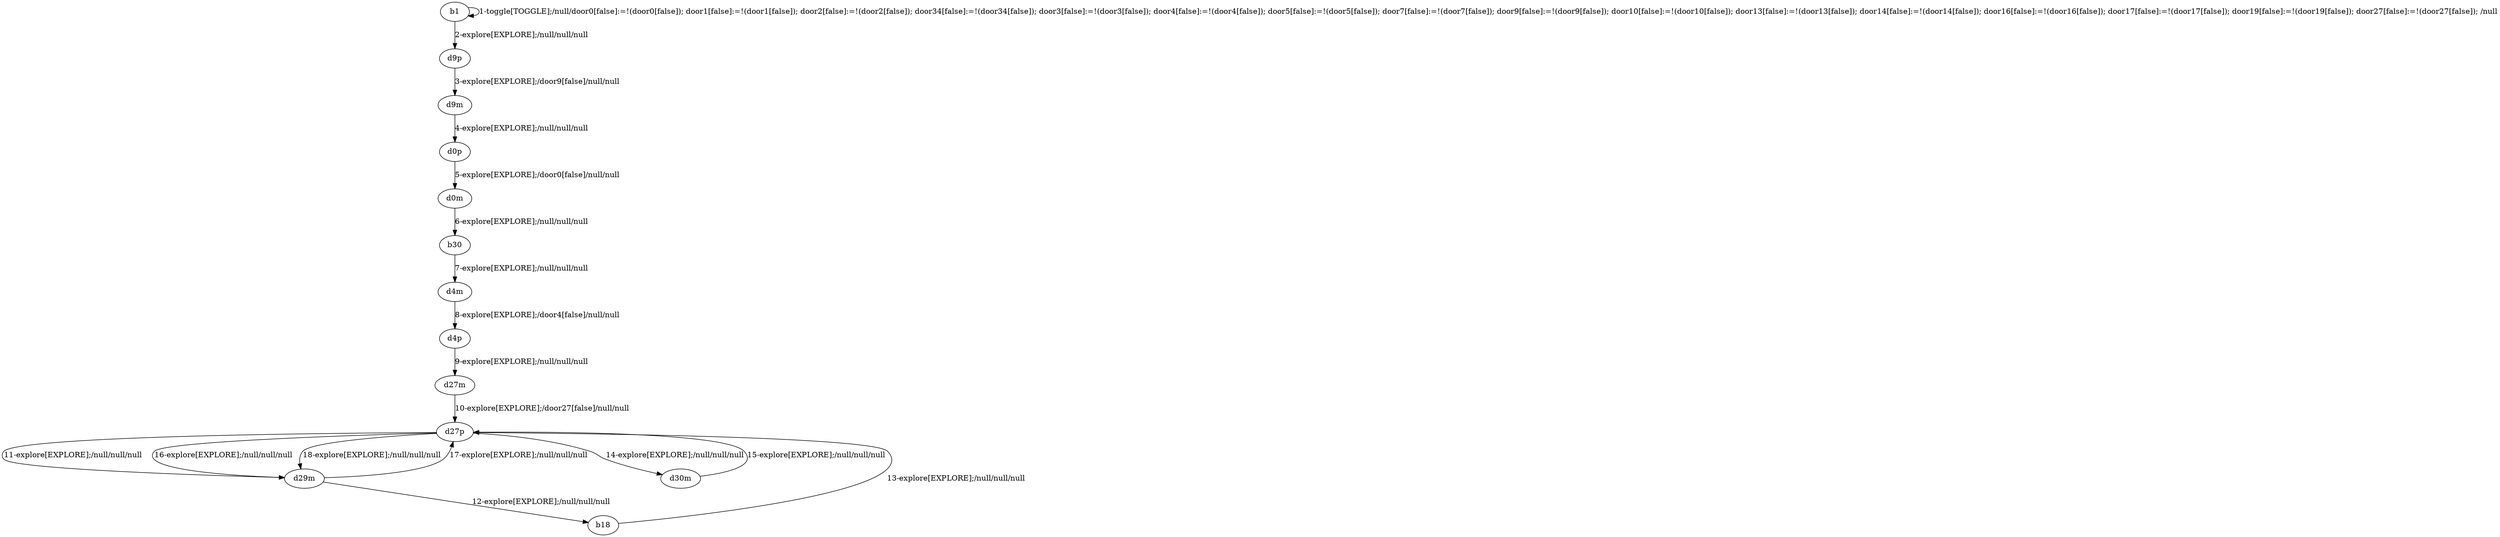 # Total number of goals covered by this test: 1
# d29m --> d27p

digraph g {
"b1" -> "b1" [label = "1-toggle[TOGGLE];/null/door0[false]:=!(door0[false]); door1[false]:=!(door1[false]); door2[false]:=!(door2[false]); door34[false]:=!(door34[false]); door3[false]:=!(door3[false]); door4[false]:=!(door4[false]); door5[false]:=!(door5[false]); door7[false]:=!(door7[false]); door9[false]:=!(door9[false]); door10[false]:=!(door10[false]); door13[false]:=!(door13[false]); door14[false]:=!(door14[false]); door16[false]:=!(door16[false]); door17[false]:=!(door17[false]); door19[false]:=!(door19[false]); door27[false]:=!(door27[false]); /null"];
"b1" -> "d9p" [label = "2-explore[EXPLORE];/null/null/null"];
"d9p" -> "d9m" [label = "3-explore[EXPLORE];/door9[false]/null/null"];
"d9m" -> "d0p" [label = "4-explore[EXPLORE];/null/null/null"];
"d0p" -> "d0m" [label = "5-explore[EXPLORE];/door0[false]/null/null"];
"d0m" -> "b30" [label = "6-explore[EXPLORE];/null/null/null"];
"b30" -> "d4m" [label = "7-explore[EXPLORE];/null/null/null"];
"d4m" -> "d4p" [label = "8-explore[EXPLORE];/door4[false]/null/null"];
"d4p" -> "d27m" [label = "9-explore[EXPLORE];/null/null/null"];
"d27m" -> "d27p" [label = "10-explore[EXPLORE];/door27[false]/null/null"];
"d27p" -> "d29m" [label = "11-explore[EXPLORE];/null/null/null"];
"d29m" -> "b18" [label = "12-explore[EXPLORE];/null/null/null"];
"b18" -> "d27p" [label = "13-explore[EXPLORE];/null/null/null"];
"d27p" -> "d30m" [label = "14-explore[EXPLORE];/null/null/null"];
"d30m" -> "d27p" [label = "15-explore[EXPLORE];/null/null/null"];
"d27p" -> "d29m" [label = "16-explore[EXPLORE];/null/null/null"];
"d29m" -> "d27p" [label = "17-explore[EXPLORE];/null/null/null"];
"d27p" -> "d29m" [label = "18-explore[EXPLORE];/null/null/null"];
}